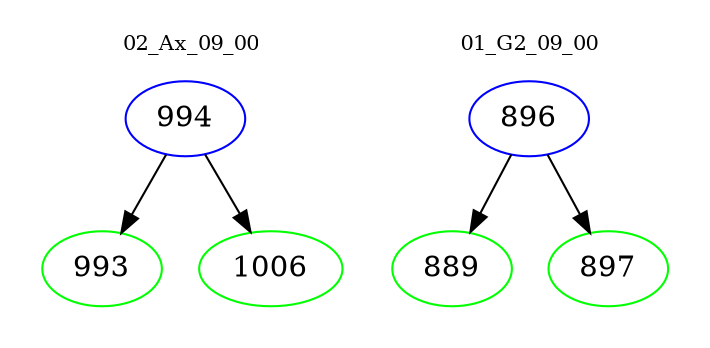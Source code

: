digraph{
subgraph cluster_0 {
color = white
label = "02_Ax_09_00";
fontsize=10;
T0_994 [label="994", color="blue"]
T0_994 -> T0_993 [color="black"]
T0_993 [label="993", color="green"]
T0_994 -> T0_1006 [color="black"]
T0_1006 [label="1006", color="green"]
}
subgraph cluster_1 {
color = white
label = "01_G2_09_00";
fontsize=10;
T1_896 [label="896", color="blue"]
T1_896 -> T1_889 [color="black"]
T1_889 [label="889", color="green"]
T1_896 -> T1_897 [color="black"]
T1_897 [label="897", color="green"]
}
}
